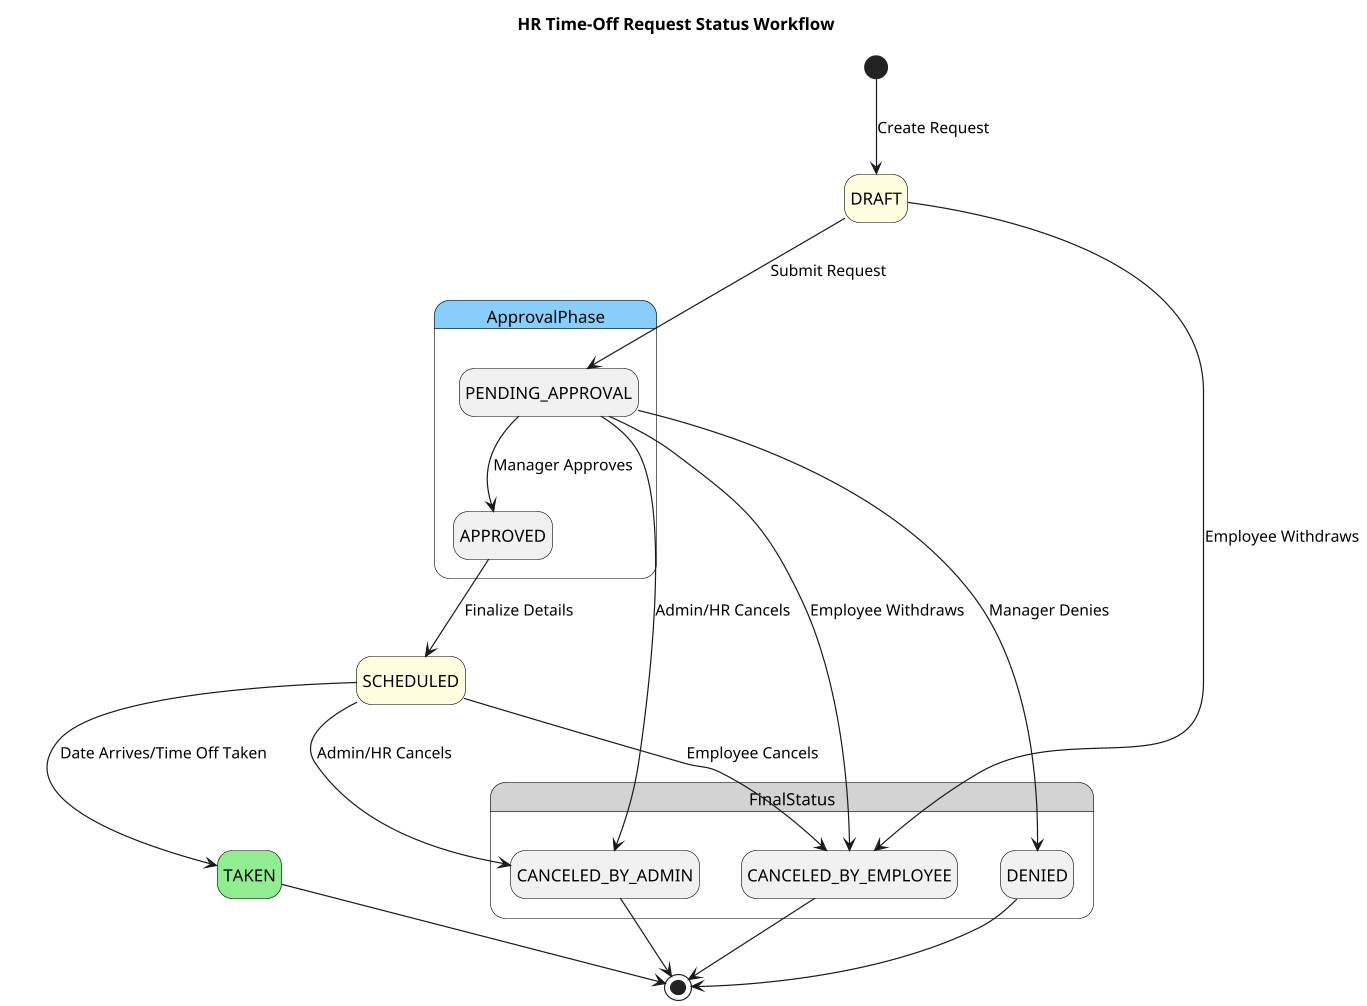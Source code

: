 @startuml
hide empty description
scale 1.2

title HR Time-Off Request Status Workflow

' --- 1. Consolidated Styling Block ---
skinparam state {
    BorderColor black
    FontColor black
    ' Apply color based on the Stereotype
    BackgroundColor<<Initial>> #LightYellow
    BackgroundColor<<Approval>> #LightSkyBlue
    BackgroundColor<<Taken>> #LightGreen
    BackgroundColor<<Final>> #LightGray
}

' --- 2. State Definitions with Stereotypes ---

' Initial State: DRAFT
state DRAFT <<Initial>>

' Approval Phase
state ApprovalPhase <<Approval>> {
    state PENDING_APPROVAL
    state APPROVED
}

' Active Phase
state SCHEDULED <<Initial>>

' Final Statuses
state TAKEN <<Taken>>
state FinalStatus <<Final>> {
    state DENIED
    state CANCELED_BY_EMPLOYEE
    state CANCELED_BY_ADMIN
}


' --- 3. Transitions ---

' Start and Submission
[*] --> DRAFT : Create Request
DRAFT --> PENDING_APPROVAL : Submit Request

' Approval/Denial
PENDING_APPROVAL --> APPROVED : Manager Approves
PENDING_APPROVAL --> DENIED : Manager Denies

' Scheduling/Taking
APPROVED --> SCHEDULED : Finalize Details
SCHEDULED --> TAKEN : Date Arrives/Time Off Taken

' Cancellation Flows
' Transitions directly to the Final composite state's sub-states
DRAFT --> CANCELED_BY_EMPLOYEE : Employee Withdraws
PENDING_APPROVAL --> CANCELED_BY_EMPLOYEE : Employee Withdraws
PENDING_APPROVAL --> CANCELED_BY_ADMIN : Admin/HR Cancels
SCHEDULED --> CANCELED_BY_EMPLOYEE : Employee Cancels
SCHEDULED --> CANCELED_BY_ADMIN : Admin/HR Cancels

' --- 4. Terminal States ---
DENIED --> [*]
CANCELED_BY_EMPLOYEE --> [*]
CANCELED_BY_ADMIN --> [*]
TAKEN --> [*]

@enduml